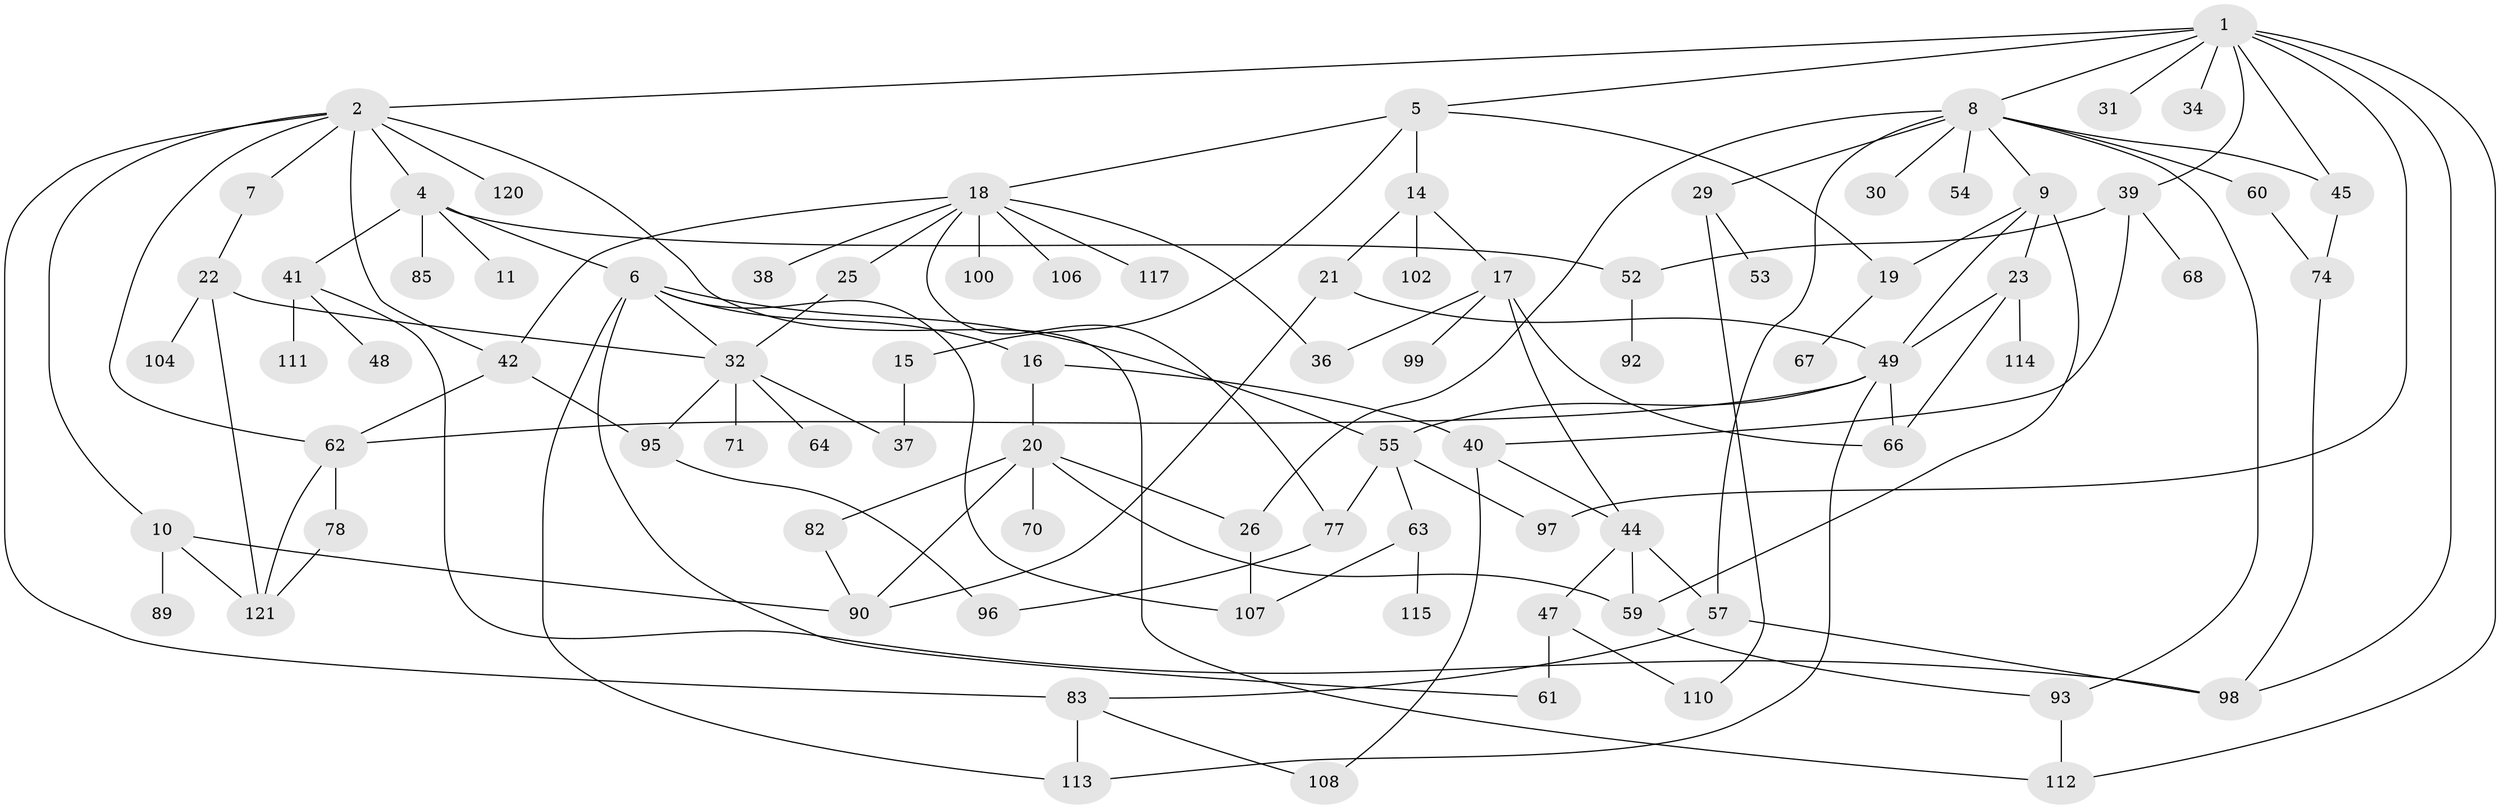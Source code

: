 // Generated by graph-tools (version 1.1) at 2025/51/02/27/25 19:51:40]
// undirected, 85 vertices, 130 edges
graph export_dot {
graph [start="1"]
  node [color=gray90,style=filled];
  1 [super="+13"];
  2 [super="+3"];
  4 [super="+12"];
  5;
  6 [super="+33"];
  7;
  8 [super="+27"];
  9 [super="+101"];
  10 [super="+69"];
  11;
  14 [super="+87"];
  15 [super="+58"];
  16;
  17 [super="+88"];
  18 [super="+76"];
  19 [super="+28"];
  20 [super="+65"];
  21 [super="+51"];
  22 [super="+80"];
  23 [super="+24"];
  25;
  26 [super="+75"];
  29 [super="+46"];
  30;
  31;
  32 [super="+35"];
  34;
  36;
  37 [super="+43"];
  38;
  39;
  40 [super="+103"];
  41 [super="+86"];
  42 [super="+72"];
  44 [super="+50"];
  45 [super="+56"];
  47 [super="+123"];
  48;
  49 [super="+81"];
  52;
  53;
  54;
  55 [super="+73"];
  57 [super="+116"];
  59 [super="+79"];
  60;
  61 [super="+94"];
  62 [super="+119"];
  63 [super="+84"];
  64;
  66 [super="+91"];
  67;
  68;
  70;
  71 [super="+118"];
  74 [super="+122"];
  77;
  78;
  82;
  83;
  85;
  89;
  90 [super="+105"];
  92;
  93;
  95;
  96;
  97;
  98 [super="+124"];
  99;
  100;
  102;
  104;
  106;
  107;
  108 [super="+109"];
  110;
  111;
  112;
  113;
  114;
  115;
  117;
  120;
  121;
  1 -- 2;
  1 -- 5;
  1 -- 8;
  1 -- 39;
  1 -- 45;
  1 -- 112;
  1 -- 97;
  1 -- 34;
  1 -- 98;
  1 -- 31;
  2 -- 4;
  2 -- 10;
  2 -- 83;
  2 -- 120;
  2 -- 112;
  2 -- 7;
  2 -- 62;
  2 -- 42;
  4 -- 6;
  4 -- 11;
  4 -- 85;
  4 -- 41;
  4 -- 52;
  5 -- 14;
  5 -- 15;
  5 -- 18;
  5 -- 19;
  6 -- 16;
  6 -- 113;
  6 -- 32;
  6 -- 55;
  6 -- 107;
  6 -- 61;
  7 -- 22;
  8 -- 9;
  8 -- 60;
  8 -- 93;
  8 -- 45;
  8 -- 54;
  8 -- 57;
  8 -- 29;
  8 -- 30;
  8 -- 26;
  9 -- 23;
  9 -- 59;
  9 -- 49;
  9 -- 19;
  10 -- 89;
  10 -- 121;
  10 -- 90;
  14 -- 17;
  14 -- 21;
  14 -- 102;
  15 -- 37;
  16 -- 20;
  16 -- 40;
  17 -- 66;
  17 -- 44;
  17 -- 99;
  17 -- 36;
  18 -- 25;
  18 -- 36;
  18 -- 38;
  18 -- 42;
  18 -- 117;
  18 -- 100;
  18 -- 77;
  18 -- 106;
  19 -- 67;
  20 -- 26;
  20 -- 90;
  20 -- 82;
  20 -- 70;
  20 -- 59 [weight=2];
  21 -- 49 [weight=2];
  21 -- 90;
  22 -- 32;
  22 -- 121;
  22 -- 104;
  23 -- 49;
  23 -- 66;
  23 -- 114;
  25 -- 32;
  26 -- 107;
  29 -- 53;
  29 -- 110;
  32 -- 64;
  32 -- 37;
  32 -- 71;
  32 -- 95;
  39 -- 40;
  39 -- 52;
  39 -- 68;
  40 -- 44;
  40 -- 108;
  41 -- 48;
  41 -- 111;
  41 -- 98;
  42 -- 95;
  42 -- 62;
  44 -- 47;
  44 -- 57;
  44 -- 59;
  45 -- 74;
  47 -- 61;
  47 -- 110;
  49 -- 55;
  49 -- 66;
  49 -- 113;
  49 -- 62;
  52 -- 92;
  55 -- 63;
  55 -- 77;
  55 -- 97;
  57 -- 98;
  57 -- 83;
  59 -- 93;
  60 -- 74;
  62 -- 78;
  62 -- 121;
  63 -- 115;
  63 -- 107;
  74 -- 98;
  77 -- 96;
  78 -- 121;
  82 -- 90;
  83 -- 113;
  83 -- 108;
  93 -- 112;
  95 -- 96;
}
